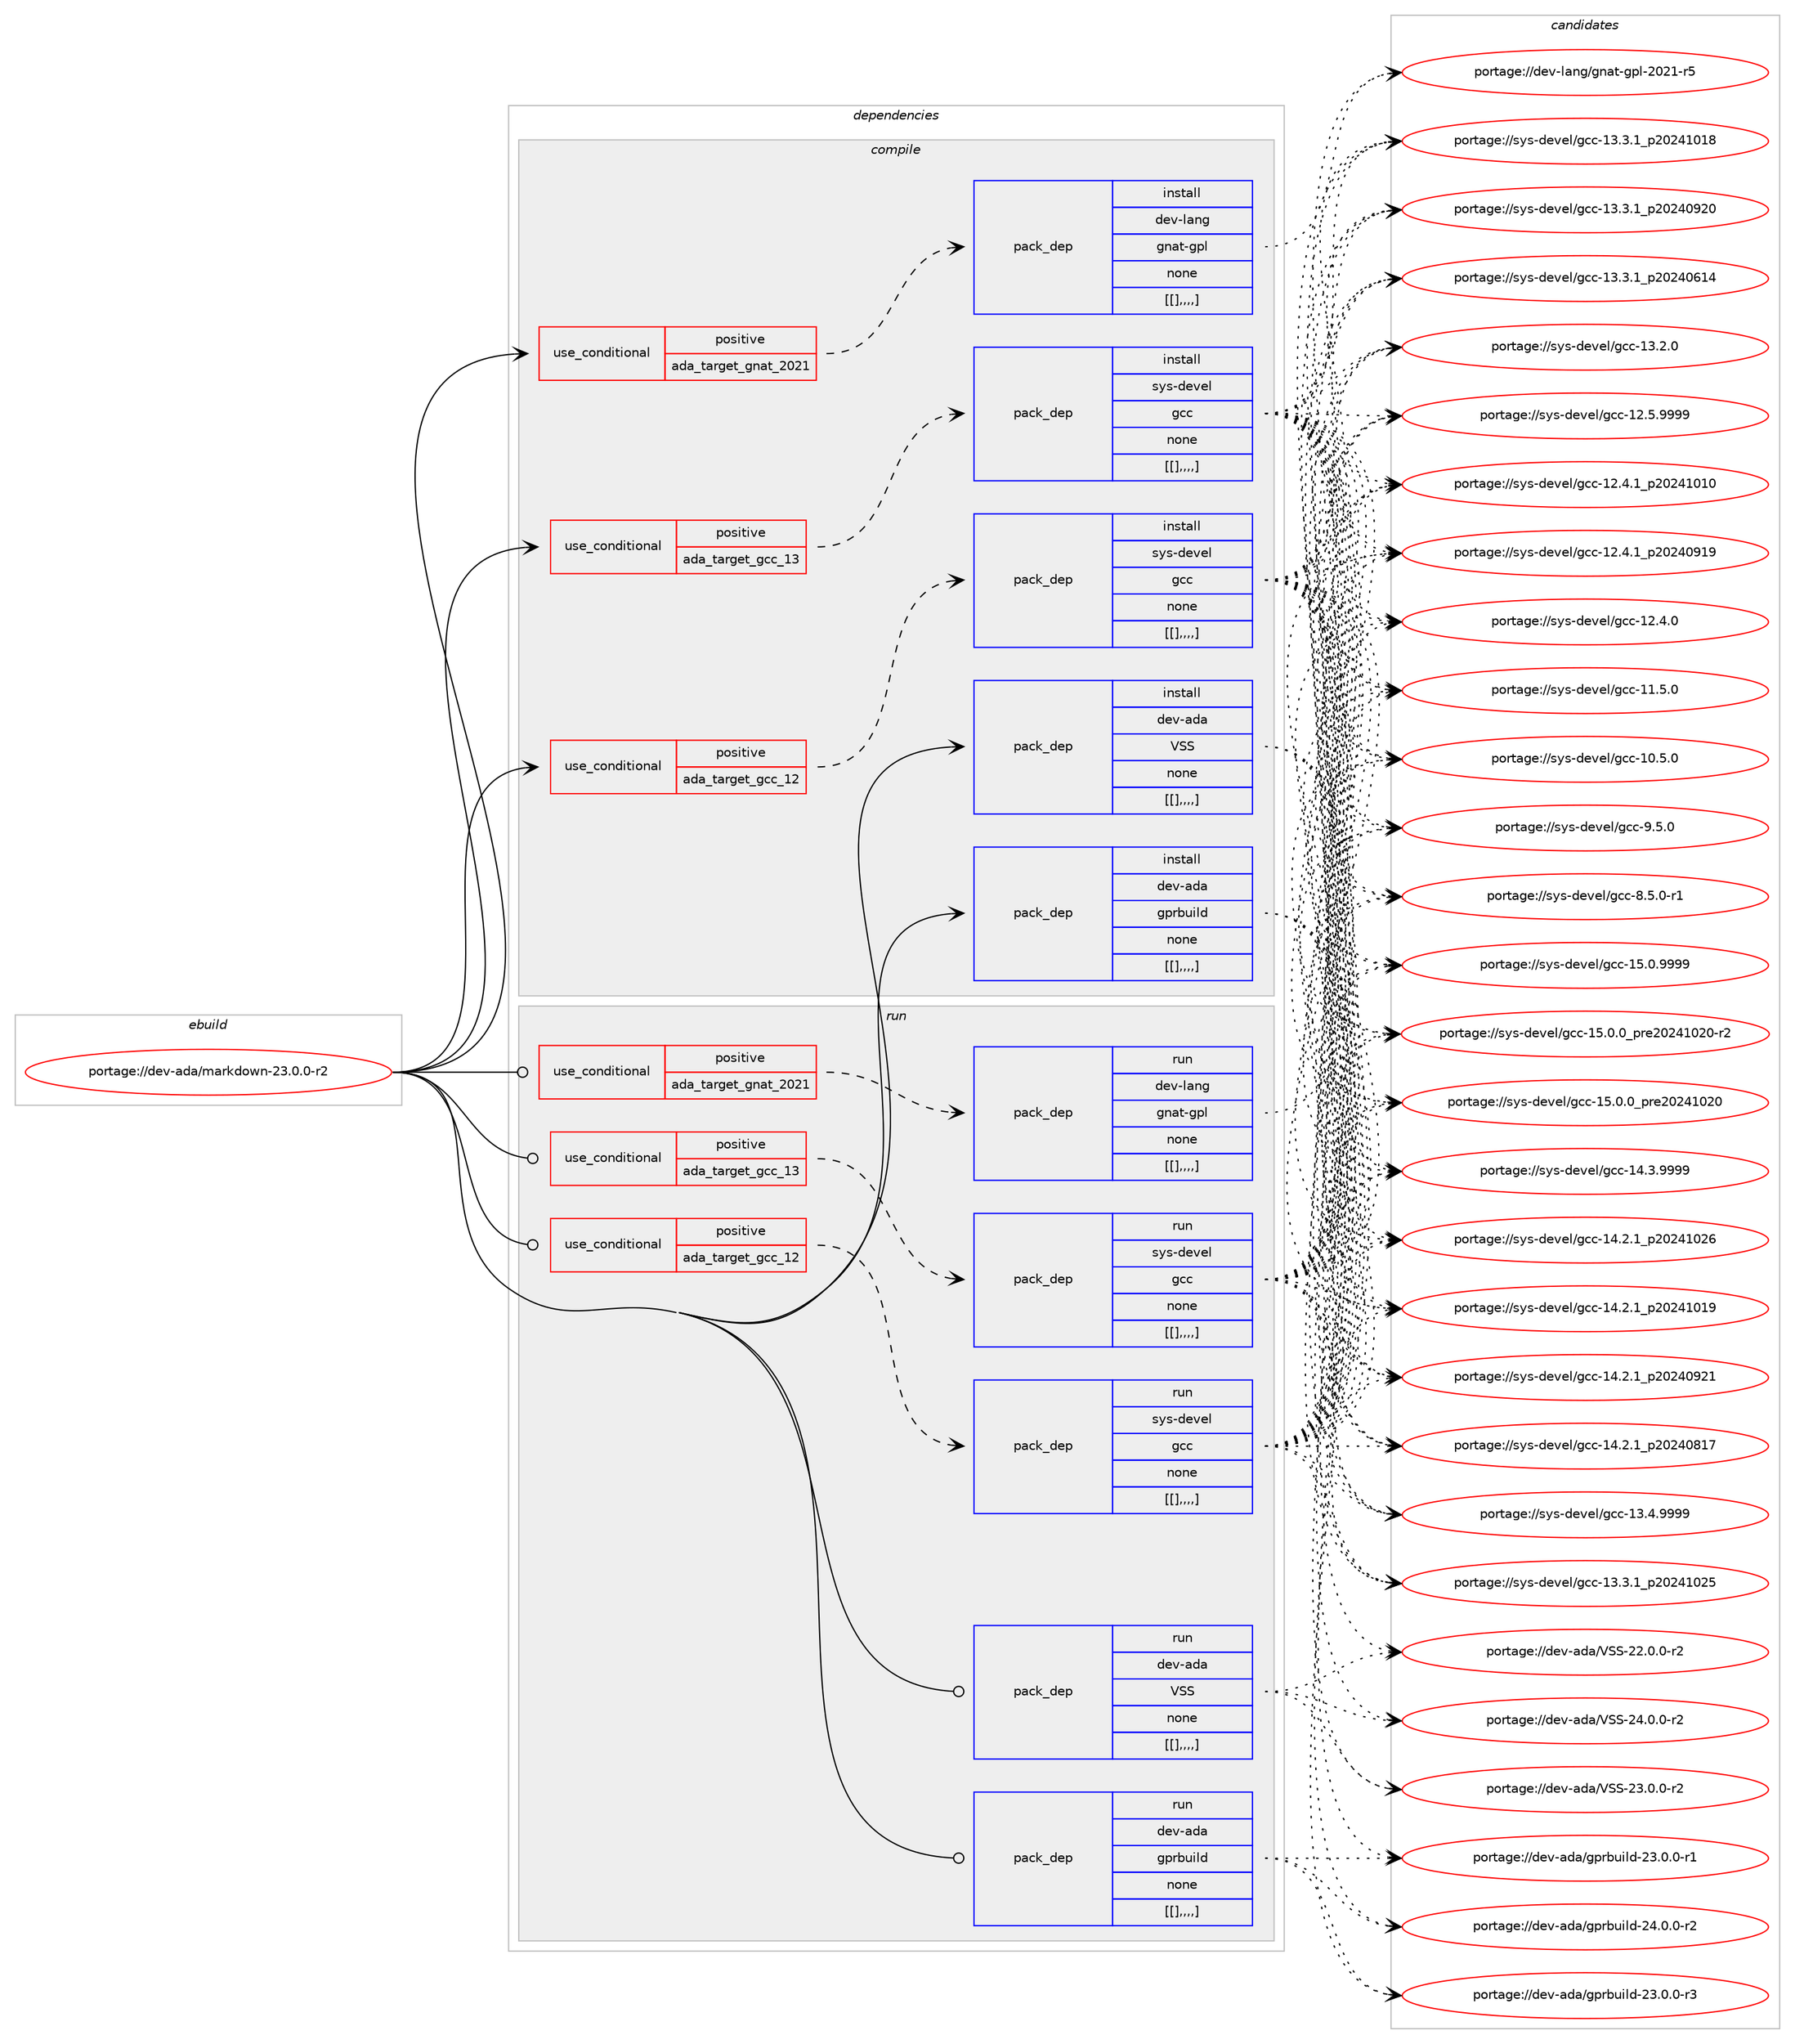 digraph prolog {

# *************
# Graph options
# *************

newrank=true;
concentrate=true;
compound=true;
graph [rankdir=LR,fontname=Helvetica,fontsize=10,ranksep=1.5];#, ranksep=2.5, nodesep=0.2];
edge  [arrowhead=vee];
node  [fontname=Helvetica,fontsize=10];

# **********
# The ebuild
# **********

subgraph cluster_leftcol {
color=gray;
label=<<i>ebuild</i>>;
id [label="portage://dev-ada/markdown-23.0.0-r2", color=red, width=4, href="../dev-ada/markdown-23.0.0-r2.svg"];
}

# ****************
# The dependencies
# ****************

subgraph cluster_midcol {
color=gray;
label=<<i>dependencies</i>>;
subgraph cluster_compile {
fillcolor="#eeeeee";
style=filled;
label=<<i>compile</i>>;
subgraph cond18093 {
dependency67193 [label=<<TABLE BORDER="0" CELLBORDER="1" CELLSPACING="0" CELLPADDING="4"><TR><TD ROWSPAN="3" CELLPADDING="10">use_conditional</TD></TR><TR><TD>positive</TD></TR><TR><TD>ada_target_gcc_12</TD></TR></TABLE>>, shape=none, color=red];
subgraph pack48119 {
dependency67214 [label=<<TABLE BORDER="0" CELLBORDER="1" CELLSPACING="0" CELLPADDING="4" WIDTH="220"><TR><TD ROWSPAN="6" CELLPADDING="30">pack_dep</TD></TR><TR><TD WIDTH="110">install</TD></TR><TR><TD>sys-devel</TD></TR><TR><TD>gcc</TD></TR><TR><TD>none</TD></TR><TR><TD>[[],,,,]</TD></TR></TABLE>>, shape=none, color=blue];
}
dependency67193:e -> dependency67214:w [weight=20,style="dashed",arrowhead="vee"];
}
id:e -> dependency67193:w [weight=20,style="solid",arrowhead="vee"];
subgraph cond18124 {
dependency67273 [label=<<TABLE BORDER="0" CELLBORDER="1" CELLSPACING="0" CELLPADDING="4"><TR><TD ROWSPAN="3" CELLPADDING="10">use_conditional</TD></TR><TR><TD>positive</TD></TR><TR><TD>ada_target_gcc_13</TD></TR></TABLE>>, shape=none, color=red];
subgraph pack48172 {
dependency67317 [label=<<TABLE BORDER="0" CELLBORDER="1" CELLSPACING="0" CELLPADDING="4" WIDTH="220"><TR><TD ROWSPAN="6" CELLPADDING="30">pack_dep</TD></TR><TR><TD WIDTH="110">install</TD></TR><TR><TD>sys-devel</TD></TR><TR><TD>gcc</TD></TR><TR><TD>none</TD></TR><TR><TD>[[],,,,]</TD></TR></TABLE>>, shape=none, color=blue];
}
dependency67273:e -> dependency67317:w [weight=20,style="dashed",arrowhead="vee"];
}
id:e -> dependency67273:w [weight=20,style="solid",arrowhead="vee"];
subgraph cond18168 {
dependency67422 [label=<<TABLE BORDER="0" CELLBORDER="1" CELLSPACING="0" CELLPADDING="4"><TR><TD ROWSPAN="3" CELLPADDING="10">use_conditional</TD></TR><TR><TD>positive</TD></TR><TR><TD>ada_target_gnat_2021</TD></TR></TABLE>>, shape=none, color=red];
subgraph pack48253 {
dependency67427 [label=<<TABLE BORDER="0" CELLBORDER="1" CELLSPACING="0" CELLPADDING="4" WIDTH="220"><TR><TD ROWSPAN="6" CELLPADDING="30">pack_dep</TD></TR><TR><TD WIDTH="110">install</TD></TR><TR><TD>dev-lang</TD></TR><TR><TD>gnat-gpl</TD></TR><TR><TD>none</TD></TR><TR><TD>[[],,,,]</TD></TR></TABLE>>, shape=none, color=blue];
}
dependency67422:e -> dependency67427:w [weight=20,style="dashed",arrowhead="vee"];
}
id:e -> dependency67422:w [weight=20,style="solid",arrowhead="vee"];
subgraph pack48258 {
dependency67434 [label=<<TABLE BORDER="0" CELLBORDER="1" CELLSPACING="0" CELLPADDING="4" WIDTH="220"><TR><TD ROWSPAN="6" CELLPADDING="30">pack_dep</TD></TR><TR><TD WIDTH="110">install</TD></TR><TR><TD>dev-ada</TD></TR><TR><TD>VSS</TD></TR><TR><TD>none</TD></TR><TR><TD>[[],,,,]</TD></TR></TABLE>>, shape=none, color=blue];
}
id:e -> dependency67434:w [weight=20,style="solid",arrowhead="vee"];
subgraph pack48315 {
dependency67507 [label=<<TABLE BORDER="0" CELLBORDER="1" CELLSPACING="0" CELLPADDING="4" WIDTH="220"><TR><TD ROWSPAN="6" CELLPADDING="30">pack_dep</TD></TR><TR><TD WIDTH="110">install</TD></TR><TR><TD>dev-ada</TD></TR><TR><TD>gprbuild</TD></TR><TR><TD>none</TD></TR><TR><TD>[[],,,,]</TD></TR></TABLE>>, shape=none, color=blue];
}
id:e -> dependency67507:w [weight=20,style="solid",arrowhead="vee"];
}
subgraph cluster_compileandrun {
fillcolor="#eeeeee";
style=filled;
label=<<i>compile and run</i>>;
}
subgraph cluster_run {
fillcolor="#eeeeee";
style=filled;
label=<<i>run</i>>;
subgraph cond18214 {
dependency67548 [label=<<TABLE BORDER="0" CELLBORDER="1" CELLSPACING="0" CELLPADDING="4"><TR><TD ROWSPAN="3" CELLPADDING="10">use_conditional</TD></TR><TR><TD>positive</TD></TR><TR><TD>ada_target_gcc_12</TD></TR></TABLE>>, shape=none, color=red];
subgraph pack48377 {
dependency67627 [label=<<TABLE BORDER="0" CELLBORDER="1" CELLSPACING="0" CELLPADDING="4" WIDTH="220"><TR><TD ROWSPAN="6" CELLPADDING="30">pack_dep</TD></TR><TR><TD WIDTH="110">run</TD></TR><TR><TD>sys-devel</TD></TR><TR><TD>gcc</TD></TR><TR><TD>none</TD></TR><TR><TD>[[],,,,]</TD></TR></TABLE>>, shape=none, color=blue];
}
dependency67548:e -> dependency67627:w [weight=20,style="dashed",arrowhead="vee"];
}
id:e -> dependency67548:w [weight=20,style="solid",arrowhead="odot"];
subgraph cond18261 {
dependency67699 [label=<<TABLE BORDER="0" CELLBORDER="1" CELLSPACING="0" CELLPADDING="4"><TR><TD ROWSPAN="3" CELLPADDING="10">use_conditional</TD></TR><TR><TD>positive</TD></TR><TR><TD>ada_target_gcc_13</TD></TR></TABLE>>, shape=none, color=red];
subgraph pack48452 {
dependency67718 [label=<<TABLE BORDER="0" CELLBORDER="1" CELLSPACING="0" CELLPADDING="4" WIDTH="220"><TR><TD ROWSPAN="6" CELLPADDING="30">pack_dep</TD></TR><TR><TD WIDTH="110">run</TD></TR><TR><TD>sys-devel</TD></TR><TR><TD>gcc</TD></TR><TR><TD>none</TD></TR><TR><TD>[[],,,,]</TD></TR></TABLE>>, shape=none, color=blue];
}
dependency67699:e -> dependency67718:w [weight=20,style="dashed",arrowhead="vee"];
}
id:e -> dependency67699:w [weight=20,style="solid",arrowhead="odot"];
subgraph cond18270 {
dependency67759 [label=<<TABLE BORDER="0" CELLBORDER="1" CELLSPACING="0" CELLPADDING="4"><TR><TD ROWSPAN="3" CELLPADDING="10">use_conditional</TD></TR><TR><TD>positive</TD></TR><TR><TD>ada_target_gnat_2021</TD></TR></TABLE>>, shape=none, color=red];
subgraph pack48495 {
dependency67808 [label=<<TABLE BORDER="0" CELLBORDER="1" CELLSPACING="0" CELLPADDING="4" WIDTH="220"><TR><TD ROWSPAN="6" CELLPADDING="30">pack_dep</TD></TR><TR><TD WIDTH="110">run</TD></TR><TR><TD>dev-lang</TD></TR><TR><TD>gnat-gpl</TD></TR><TR><TD>none</TD></TR><TR><TD>[[],,,,]</TD></TR></TABLE>>, shape=none, color=blue];
}
dependency67759:e -> dependency67808:w [weight=20,style="dashed",arrowhead="vee"];
}
id:e -> dependency67759:w [weight=20,style="solid",arrowhead="odot"];
subgraph pack48536 {
dependency67827 [label=<<TABLE BORDER="0" CELLBORDER="1" CELLSPACING="0" CELLPADDING="4" WIDTH="220"><TR><TD ROWSPAN="6" CELLPADDING="30">pack_dep</TD></TR><TR><TD WIDTH="110">run</TD></TR><TR><TD>dev-ada</TD></TR><TR><TD>VSS</TD></TR><TR><TD>none</TD></TR><TR><TD>[[],,,,]</TD></TR></TABLE>>, shape=none, color=blue];
}
id:e -> dependency67827:w [weight=20,style="solid",arrowhead="odot"];
subgraph pack48558 {
dependency67869 [label=<<TABLE BORDER="0" CELLBORDER="1" CELLSPACING="0" CELLPADDING="4" WIDTH="220"><TR><TD ROWSPAN="6" CELLPADDING="30">pack_dep</TD></TR><TR><TD WIDTH="110">run</TD></TR><TR><TD>dev-ada</TD></TR><TR><TD>gprbuild</TD></TR><TR><TD>none</TD></TR><TR><TD>[[],,,,]</TD></TR></TABLE>>, shape=none, color=blue];
}
id:e -> dependency67869:w [weight=20,style="solid",arrowhead="odot"];
}
}

# **************
# The candidates
# **************

subgraph cluster_choices {
rank=same;
color=gray;
label=<<i>candidates</i>>;

subgraph choice47338 {
color=black;
nodesep=1;
choice1151211154510010111810110847103999945495346484657575757 [label="portage://sys-devel/gcc-15.0.9999", color=red, width=4,href="../sys-devel/gcc-15.0.9999.svg"];
choice11512111545100101118101108471039999454953464846489511211410150485052494850484511450 [label="portage://sys-devel/gcc-15.0.0_pre20241020-r2", color=red, width=4,href="../sys-devel/gcc-15.0.0_pre20241020-r2.svg"];
choice1151211154510010111810110847103999945495346484648951121141015048505249485048 [label="portage://sys-devel/gcc-15.0.0_pre20241020", color=red, width=4,href="../sys-devel/gcc-15.0.0_pre20241020.svg"];
choice1151211154510010111810110847103999945495246514657575757 [label="portage://sys-devel/gcc-14.3.9999", color=red, width=4,href="../sys-devel/gcc-14.3.9999.svg"];
choice1151211154510010111810110847103999945495246504649951125048505249485054 [label="portage://sys-devel/gcc-14.2.1_p20241026", color=red, width=4,href="../sys-devel/gcc-14.2.1_p20241026.svg"];
choice1151211154510010111810110847103999945495246504649951125048505249484957 [label="portage://sys-devel/gcc-14.2.1_p20241019", color=red, width=4,href="../sys-devel/gcc-14.2.1_p20241019.svg"];
choice1151211154510010111810110847103999945495246504649951125048505248575049 [label="portage://sys-devel/gcc-14.2.1_p20240921", color=red, width=4,href="../sys-devel/gcc-14.2.1_p20240921.svg"];
choice1151211154510010111810110847103999945495246504649951125048505248564955 [label="portage://sys-devel/gcc-14.2.1_p20240817", color=red, width=4,href="../sys-devel/gcc-14.2.1_p20240817.svg"];
choice1151211154510010111810110847103999945495146524657575757 [label="portage://sys-devel/gcc-13.4.9999", color=red, width=4,href="../sys-devel/gcc-13.4.9999.svg"];
choice1151211154510010111810110847103999945495146514649951125048505249485053 [label="portage://sys-devel/gcc-13.3.1_p20241025", color=red, width=4,href="../sys-devel/gcc-13.3.1_p20241025.svg"];
choice1151211154510010111810110847103999945495146514649951125048505249484956 [label="portage://sys-devel/gcc-13.3.1_p20241018", color=red, width=4,href="../sys-devel/gcc-13.3.1_p20241018.svg"];
choice1151211154510010111810110847103999945495146514649951125048505248575048 [label="portage://sys-devel/gcc-13.3.1_p20240920", color=red, width=4,href="../sys-devel/gcc-13.3.1_p20240920.svg"];
choice1151211154510010111810110847103999945495146514649951125048505248544952 [label="portage://sys-devel/gcc-13.3.1_p20240614", color=red, width=4,href="../sys-devel/gcc-13.3.1_p20240614.svg"];
choice1151211154510010111810110847103999945495146504648 [label="portage://sys-devel/gcc-13.2.0", color=red, width=4,href="../sys-devel/gcc-13.2.0.svg"];
choice1151211154510010111810110847103999945495046534657575757 [label="portage://sys-devel/gcc-12.5.9999", color=red, width=4,href="../sys-devel/gcc-12.5.9999.svg"];
choice1151211154510010111810110847103999945495046524649951125048505249484948 [label="portage://sys-devel/gcc-12.4.1_p20241010", color=red, width=4,href="../sys-devel/gcc-12.4.1_p20241010.svg"];
choice1151211154510010111810110847103999945495046524649951125048505248574957 [label="portage://sys-devel/gcc-12.4.1_p20240919", color=red, width=4,href="../sys-devel/gcc-12.4.1_p20240919.svg"];
choice1151211154510010111810110847103999945495046524648 [label="portage://sys-devel/gcc-12.4.0", color=red, width=4,href="../sys-devel/gcc-12.4.0.svg"];
choice1151211154510010111810110847103999945494946534648 [label="portage://sys-devel/gcc-11.5.0", color=red, width=4,href="../sys-devel/gcc-11.5.0.svg"];
choice1151211154510010111810110847103999945494846534648 [label="portage://sys-devel/gcc-10.5.0", color=red, width=4,href="../sys-devel/gcc-10.5.0.svg"];
choice11512111545100101118101108471039999455746534648 [label="portage://sys-devel/gcc-9.5.0", color=red, width=4,href="../sys-devel/gcc-9.5.0.svg"];
choice115121115451001011181011084710399994556465346484511449 [label="portage://sys-devel/gcc-8.5.0-r1", color=red, width=4,href="../sys-devel/gcc-8.5.0-r1.svg"];
dependency67214:e -> choice1151211154510010111810110847103999945495346484657575757:w [style=dotted,weight="100"];
dependency67214:e -> choice11512111545100101118101108471039999454953464846489511211410150485052494850484511450:w [style=dotted,weight="100"];
dependency67214:e -> choice1151211154510010111810110847103999945495346484648951121141015048505249485048:w [style=dotted,weight="100"];
dependency67214:e -> choice1151211154510010111810110847103999945495246514657575757:w [style=dotted,weight="100"];
dependency67214:e -> choice1151211154510010111810110847103999945495246504649951125048505249485054:w [style=dotted,weight="100"];
dependency67214:e -> choice1151211154510010111810110847103999945495246504649951125048505249484957:w [style=dotted,weight="100"];
dependency67214:e -> choice1151211154510010111810110847103999945495246504649951125048505248575049:w [style=dotted,weight="100"];
dependency67214:e -> choice1151211154510010111810110847103999945495246504649951125048505248564955:w [style=dotted,weight="100"];
dependency67214:e -> choice1151211154510010111810110847103999945495146524657575757:w [style=dotted,weight="100"];
dependency67214:e -> choice1151211154510010111810110847103999945495146514649951125048505249485053:w [style=dotted,weight="100"];
dependency67214:e -> choice1151211154510010111810110847103999945495146514649951125048505249484956:w [style=dotted,weight="100"];
dependency67214:e -> choice1151211154510010111810110847103999945495146514649951125048505248575048:w [style=dotted,weight="100"];
dependency67214:e -> choice1151211154510010111810110847103999945495146514649951125048505248544952:w [style=dotted,weight="100"];
dependency67214:e -> choice1151211154510010111810110847103999945495146504648:w [style=dotted,weight="100"];
dependency67214:e -> choice1151211154510010111810110847103999945495046534657575757:w [style=dotted,weight="100"];
dependency67214:e -> choice1151211154510010111810110847103999945495046524649951125048505249484948:w [style=dotted,weight="100"];
dependency67214:e -> choice1151211154510010111810110847103999945495046524649951125048505248574957:w [style=dotted,weight="100"];
dependency67214:e -> choice1151211154510010111810110847103999945495046524648:w [style=dotted,weight="100"];
dependency67214:e -> choice1151211154510010111810110847103999945494946534648:w [style=dotted,weight="100"];
dependency67214:e -> choice1151211154510010111810110847103999945494846534648:w [style=dotted,weight="100"];
dependency67214:e -> choice11512111545100101118101108471039999455746534648:w [style=dotted,weight="100"];
dependency67214:e -> choice115121115451001011181011084710399994556465346484511449:w [style=dotted,weight="100"];
}
subgraph choice47370 {
color=black;
nodesep=1;
choice1151211154510010111810110847103999945495346484657575757 [label="portage://sys-devel/gcc-15.0.9999", color=red, width=4,href="../sys-devel/gcc-15.0.9999.svg"];
choice11512111545100101118101108471039999454953464846489511211410150485052494850484511450 [label="portage://sys-devel/gcc-15.0.0_pre20241020-r2", color=red, width=4,href="../sys-devel/gcc-15.0.0_pre20241020-r2.svg"];
choice1151211154510010111810110847103999945495346484648951121141015048505249485048 [label="portage://sys-devel/gcc-15.0.0_pre20241020", color=red, width=4,href="../sys-devel/gcc-15.0.0_pre20241020.svg"];
choice1151211154510010111810110847103999945495246514657575757 [label="portage://sys-devel/gcc-14.3.9999", color=red, width=4,href="../sys-devel/gcc-14.3.9999.svg"];
choice1151211154510010111810110847103999945495246504649951125048505249485054 [label="portage://sys-devel/gcc-14.2.1_p20241026", color=red, width=4,href="../sys-devel/gcc-14.2.1_p20241026.svg"];
choice1151211154510010111810110847103999945495246504649951125048505249484957 [label="portage://sys-devel/gcc-14.2.1_p20241019", color=red, width=4,href="../sys-devel/gcc-14.2.1_p20241019.svg"];
choice1151211154510010111810110847103999945495246504649951125048505248575049 [label="portage://sys-devel/gcc-14.2.1_p20240921", color=red, width=4,href="../sys-devel/gcc-14.2.1_p20240921.svg"];
choice1151211154510010111810110847103999945495246504649951125048505248564955 [label="portage://sys-devel/gcc-14.2.1_p20240817", color=red, width=4,href="../sys-devel/gcc-14.2.1_p20240817.svg"];
choice1151211154510010111810110847103999945495146524657575757 [label="portage://sys-devel/gcc-13.4.9999", color=red, width=4,href="../sys-devel/gcc-13.4.9999.svg"];
choice1151211154510010111810110847103999945495146514649951125048505249485053 [label="portage://sys-devel/gcc-13.3.1_p20241025", color=red, width=4,href="../sys-devel/gcc-13.3.1_p20241025.svg"];
choice1151211154510010111810110847103999945495146514649951125048505249484956 [label="portage://sys-devel/gcc-13.3.1_p20241018", color=red, width=4,href="../sys-devel/gcc-13.3.1_p20241018.svg"];
choice1151211154510010111810110847103999945495146514649951125048505248575048 [label="portage://sys-devel/gcc-13.3.1_p20240920", color=red, width=4,href="../sys-devel/gcc-13.3.1_p20240920.svg"];
choice1151211154510010111810110847103999945495146514649951125048505248544952 [label="portage://sys-devel/gcc-13.3.1_p20240614", color=red, width=4,href="../sys-devel/gcc-13.3.1_p20240614.svg"];
choice1151211154510010111810110847103999945495146504648 [label="portage://sys-devel/gcc-13.2.0", color=red, width=4,href="../sys-devel/gcc-13.2.0.svg"];
choice1151211154510010111810110847103999945495046534657575757 [label="portage://sys-devel/gcc-12.5.9999", color=red, width=4,href="../sys-devel/gcc-12.5.9999.svg"];
choice1151211154510010111810110847103999945495046524649951125048505249484948 [label="portage://sys-devel/gcc-12.4.1_p20241010", color=red, width=4,href="../sys-devel/gcc-12.4.1_p20241010.svg"];
choice1151211154510010111810110847103999945495046524649951125048505248574957 [label="portage://sys-devel/gcc-12.4.1_p20240919", color=red, width=4,href="../sys-devel/gcc-12.4.1_p20240919.svg"];
choice1151211154510010111810110847103999945495046524648 [label="portage://sys-devel/gcc-12.4.0", color=red, width=4,href="../sys-devel/gcc-12.4.0.svg"];
choice1151211154510010111810110847103999945494946534648 [label="portage://sys-devel/gcc-11.5.0", color=red, width=4,href="../sys-devel/gcc-11.5.0.svg"];
choice1151211154510010111810110847103999945494846534648 [label="portage://sys-devel/gcc-10.5.0", color=red, width=4,href="../sys-devel/gcc-10.5.0.svg"];
choice11512111545100101118101108471039999455746534648 [label="portage://sys-devel/gcc-9.5.0", color=red, width=4,href="../sys-devel/gcc-9.5.0.svg"];
choice115121115451001011181011084710399994556465346484511449 [label="portage://sys-devel/gcc-8.5.0-r1", color=red, width=4,href="../sys-devel/gcc-8.5.0-r1.svg"];
dependency67317:e -> choice1151211154510010111810110847103999945495346484657575757:w [style=dotted,weight="100"];
dependency67317:e -> choice11512111545100101118101108471039999454953464846489511211410150485052494850484511450:w [style=dotted,weight="100"];
dependency67317:e -> choice1151211154510010111810110847103999945495346484648951121141015048505249485048:w [style=dotted,weight="100"];
dependency67317:e -> choice1151211154510010111810110847103999945495246514657575757:w [style=dotted,weight="100"];
dependency67317:e -> choice1151211154510010111810110847103999945495246504649951125048505249485054:w [style=dotted,weight="100"];
dependency67317:e -> choice1151211154510010111810110847103999945495246504649951125048505249484957:w [style=dotted,weight="100"];
dependency67317:e -> choice1151211154510010111810110847103999945495246504649951125048505248575049:w [style=dotted,weight="100"];
dependency67317:e -> choice1151211154510010111810110847103999945495246504649951125048505248564955:w [style=dotted,weight="100"];
dependency67317:e -> choice1151211154510010111810110847103999945495146524657575757:w [style=dotted,weight="100"];
dependency67317:e -> choice1151211154510010111810110847103999945495146514649951125048505249485053:w [style=dotted,weight="100"];
dependency67317:e -> choice1151211154510010111810110847103999945495146514649951125048505249484956:w [style=dotted,weight="100"];
dependency67317:e -> choice1151211154510010111810110847103999945495146514649951125048505248575048:w [style=dotted,weight="100"];
dependency67317:e -> choice1151211154510010111810110847103999945495146514649951125048505248544952:w [style=dotted,weight="100"];
dependency67317:e -> choice1151211154510010111810110847103999945495146504648:w [style=dotted,weight="100"];
dependency67317:e -> choice1151211154510010111810110847103999945495046534657575757:w [style=dotted,weight="100"];
dependency67317:e -> choice1151211154510010111810110847103999945495046524649951125048505249484948:w [style=dotted,weight="100"];
dependency67317:e -> choice1151211154510010111810110847103999945495046524649951125048505248574957:w [style=dotted,weight="100"];
dependency67317:e -> choice1151211154510010111810110847103999945495046524648:w [style=dotted,weight="100"];
dependency67317:e -> choice1151211154510010111810110847103999945494946534648:w [style=dotted,weight="100"];
dependency67317:e -> choice1151211154510010111810110847103999945494846534648:w [style=dotted,weight="100"];
dependency67317:e -> choice11512111545100101118101108471039999455746534648:w [style=dotted,weight="100"];
dependency67317:e -> choice115121115451001011181011084710399994556465346484511449:w [style=dotted,weight="100"];
}
subgraph choice47445 {
color=black;
nodesep=1;
choice100101118451089711010347103110971164510311210845504850494511453 [label="portage://dev-lang/gnat-gpl-2021-r5", color=red, width=4,href="../dev-lang/gnat-gpl-2021-r5.svg"];
dependency67427:e -> choice100101118451089711010347103110971164510311210845504850494511453:w [style=dotted,weight="100"];
}
subgraph choice47448 {
color=black;
nodesep=1;
choice10010111845971009747868383455052464846484511450 [label="portage://dev-ada/VSS-24.0.0-r2", color=red, width=4,href="../dev-ada/VSS-24.0.0-r2.svg"];
choice10010111845971009747868383455051464846484511450 [label="portage://dev-ada/VSS-23.0.0-r2", color=red, width=4,href="../dev-ada/VSS-23.0.0-r2.svg"];
choice10010111845971009747868383455050464846484511450 [label="portage://dev-ada/VSS-22.0.0-r2", color=red, width=4,href="../dev-ada/VSS-22.0.0-r2.svg"];
dependency67434:e -> choice10010111845971009747868383455052464846484511450:w [style=dotted,weight="100"];
dependency67434:e -> choice10010111845971009747868383455051464846484511450:w [style=dotted,weight="100"];
dependency67434:e -> choice10010111845971009747868383455050464846484511450:w [style=dotted,weight="100"];
}
subgraph choice47463 {
color=black;
nodesep=1;
choice1001011184597100974710311211498117105108100455052464846484511450 [label="portage://dev-ada/gprbuild-24.0.0-r2", color=red, width=4,href="../dev-ada/gprbuild-24.0.0-r2.svg"];
choice1001011184597100974710311211498117105108100455051464846484511451 [label="portage://dev-ada/gprbuild-23.0.0-r3", color=red, width=4,href="../dev-ada/gprbuild-23.0.0-r3.svg"];
choice1001011184597100974710311211498117105108100455051464846484511449 [label="portage://dev-ada/gprbuild-23.0.0-r1", color=red, width=4,href="../dev-ada/gprbuild-23.0.0-r1.svg"];
dependency67507:e -> choice1001011184597100974710311211498117105108100455052464846484511450:w [style=dotted,weight="100"];
dependency67507:e -> choice1001011184597100974710311211498117105108100455051464846484511451:w [style=dotted,weight="100"];
dependency67507:e -> choice1001011184597100974710311211498117105108100455051464846484511449:w [style=dotted,weight="100"];
}
subgraph choice47483 {
color=black;
nodesep=1;
choice1151211154510010111810110847103999945495346484657575757 [label="portage://sys-devel/gcc-15.0.9999", color=red, width=4,href="../sys-devel/gcc-15.0.9999.svg"];
choice11512111545100101118101108471039999454953464846489511211410150485052494850484511450 [label="portage://sys-devel/gcc-15.0.0_pre20241020-r2", color=red, width=4,href="../sys-devel/gcc-15.0.0_pre20241020-r2.svg"];
choice1151211154510010111810110847103999945495346484648951121141015048505249485048 [label="portage://sys-devel/gcc-15.0.0_pre20241020", color=red, width=4,href="../sys-devel/gcc-15.0.0_pre20241020.svg"];
choice1151211154510010111810110847103999945495246514657575757 [label="portage://sys-devel/gcc-14.3.9999", color=red, width=4,href="../sys-devel/gcc-14.3.9999.svg"];
choice1151211154510010111810110847103999945495246504649951125048505249485054 [label="portage://sys-devel/gcc-14.2.1_p20241026", color=red, width=4,href="../sys-devel/gcc-14.2.1_p20241026.svg"];
choice1151211154510010111810110847103999945495246504649951125048505249484957 [label="portage://sys-devel/gcc-14.2.1_p20241019", color=red, width=4,href="../sys-devel/gcc-14.2.1_p20241019.svg"];
choice1151211154510010111810110847103999945495246504649951125048505248575049 [label="portage://sys-devel/gcc-14.2.1_p20240921", color=red, width=4,href="../sys-devel/gcc-14.2.1_p20240921.svg"];
choice1151211154510010111810110847103999945495246504649951125048505248564955 [label="portage://sys-devel/gcc-14.2.1_p20240817", color=red, width=4,href="../sys-devel/gcc-14.2.1_p20240817.svg"];
choice1151211154510010111810110847103999945495146524657575757 [label="portage://sys-devel/gcc-13.4.9999", color=red, width=4,href="../sys-devel/gcc-13.4.9999.svg"];
choice1151211154510010111810110847103999945495146514649951125048505249485053 [label="portage://sys-devel/gcc-13.3.1_p20241025", color=red, width=4,href="../sys-devel/gcc-13.3.1_p20241025.svg"];
choice1151211154510010111810110847103999945495146514649951125048505249484956 [label="portage://sys-devel/gcc-13.3.1_p20241018", color=red, width=4,href="../sys-devel/gcc-13.3.1_p20241018.svg"];
choice1151211154510010111810110847103999945495146514649951125048505248575048 [label="portage://sys-devel/gcc-13.3.1_p20240920", color=red, width=4,href="../sys-devel/gcc-13.3.1_p20240920.svg"];
choice1151211154510010111810110847103999945495146514649951125048505248544952 [label="portage://sys-devel/gcc-13.3.1_p20240614", color=red, width=4,href="../sys-devel/gcc-13.3.1_p20240614.svg"];
choice1151211154510010111810110847103999945495146504648 [label="portage://sys-devel/gcc-13.2.0", color=red, width=4,href="../sys-devel/gcc-13.2.0.svg"];
choice1151211154510010111810110847103999945495046534657575757 [label="portage://sys-devel/gcc-12.5.9999", color=red, width=4,href="../sys-devel/gcc-12.5.9999.svg"];
choice1151211154510010111810110847103999945495046524649951125048505249484948 [label="portage://sys-devel/gcc-12.4.1_p20241010", color=red, width=4,href="../sys-devel/gcc-12.4.1_p20241010.svg"];
choice1151211154510010111810110847103999945495046524649951125048505248574957 [label="portage://sys-devel/gcc-12.4.1_p20240919", color=red, width=4,href="../sys-devel/gcc-12.4.1_p20240919.svg"];
choice1151211154510010111810110847103999945495046524648 [label="portage://sys-devel/gcc-12.4.0", color=red, width=4,href="../sys-devel/gcc-12.4.0.svg"];
choice1151211154510010111810110847103999945494946534648 [label="portage://sys-devel/gcc-11.5.0", color=red, width=4,href="../sys-devel/gcc-11.5.0.svg"];
choice1151211154510010111810110847103999945494846534648 [label="portage://sys-devel/gcc-10.5.0", color=red, width=4,href="../sys-devel/gcc-10.5.0.svg"];
choice11512111545100101118101108471039999455746534648 [label="portage://sys-devel/gcc-9.5.0", color=red, width=4,href="../sys-devel/gcc-9.5.0.svg"];
choice115121115451001011181011084710399994556465346484511449 [label="portage://sys-devel/gcc-8.5.0-r1", color=red, width=4,href="../sys-devel/gcc-8.5.0-r1.svg"];
dependency67627:e -> choice1151211154510010111810110847103999945495346484657575757:w [style=dotted,weight="100"];
dependency67627:e -> choice11512111545100101118101108471039999454953464846489511211410150485052494850484511450:w [style=dotted,weight="100"];
dependency67627:e -> choice1151211154510010111810110847103999945495346484648951121141015048505249485048:w [style=dotted,weight="100"];
dependency67627:e -> choice1151211154510010111810110847103999945495246514657575757:w [style=dotted,weight="100"];
dependency67627:e -> choice1151211154510010111810110847103999945495246504649951125048505249485054:w [style=dotted,weight="100"];
dependency67627:e -> choice1151211154510010111810110847103999945495246504649951125048505249484957:w [style=dotted,weight="100"];
dependency67627:e -> choice1151211154510010111810110847103999945495246504649951125048505248575049:w [style=dotted,weight="100"];
dependency67627:e -> choice1151211154510010111810110847103999945495246504649951125048505248564955:w [style=dotted,weight="100"];
dependency67627:e -> choice1151211154510010111810110847103999945495146524657575757:w [style=dotted,weight="100"];
dependency67627:e -> choice1151211154510010111810110847103999945495146514649951125048505249485053:w [style=dotted,weight="100"];
dependency67627:e -> choice1151211154510010111810110847103999945495146514649951125048505249484956:w [style=dotted,weight="100"];
dependency67627:e -> choice1151211154510010111810110847103999945495146514649951125048505248575048:w [style=dotted,weight="100"];
dependency67627:e -> choice1151211154510010111810110847103999945495146514649951125048505248544952:w [style=dotted,weight="100"];
dependency67627:e -> choice1151211154510010111810110847103999945495146504648:w [style=dotted,weight="100"];
dependency67627:e -> choice1151211154510010111810110847103999945495046534657575757:w [style=dotted,weight="100"];
dependency67627:e -> choice1151211154510010111810110847103999945495046524649951125048505249484948:w [style=dotted,weight="100"];
dependency67627:e -> choice1151211154510010111810110847103999945495046524649951125048505248574957:w [style=dotted,weight="100"];
dependency67627:e -> choice1151211154510010111810110847103999945495046524648:w [style=dotted,weight="100"];
dependency67627:e -> choice1151211154510010111810110847103999945494946534648:w [style=dotted,weight="100"];
dependency67627:e -> choice1151211154510010111810110847103999945494846534648:w [style=dotted,weight="100"];
dependency67627:e -> choice11512111545100101118101108471039999455746534648:w [style=dotted,weight="100"];
dependency67627:e -> choice115121115451001011181011084710399994556465346484511449:w [style=dotted,weight="100"];
}
subgraph choice47519 {
color=black;
nodesep=1;
choice1151211154510010111810110847103999945495346484657575757 [label="portage://sys-devel/gcc-15.0.9999", color=red, width=4,href="../sys-devel/gcc-15.0.9999.svg"];
choice11512111545100101118101108471039999454953464846489511211410150485052494850484511450 [label="portage://sys-devel/gcc-15.0.0_pre20241020-r2", color=red, width=4,href="../sys-devel/gcc-15.0.0_pre20241020-r2.svg"];
choice1151211154510010111810110847103999945495346484648951121141015048505249485048 [label="portage://sys-devel/gcc-15.0.0_pre20241020", color=red, width=4,href="../sys-devel/gcc-15.0.0_pre20241020.svg"];
choice1151211154510010111810110847103999945495246514657575757 [label="portage://sys-devel/gcc-14.3.9999", color=red, width=4,href="../sys-devel/gcc-14.3.9999.svg"];
choice1151211154510010111810110847103999945495246504649951125048505249485054 [label="portage://sys-devel/gcc-14.2.1_p20241026", color=red, width=4,href="../sys-devel/gcc-14.2.1_p20241026.svg"];
choice1151211154510010111810110847103999945495246504649951125048505249484957 [label="portage://sys-devel/gcc-14.2.1_p20241019", color=red, width=4,href="../sys-devel/gcc-14.2.1_p20241019.svg"];
choice1151211154510010111810110847103999945495246504649951125048505248575049 [label="portage://sys-devel/gcc-14.2.1_p20240921", color=red, width=4,href="../sys-devel/gcc-14.2.1_p20240921.svg"];
choice1151211154510010111810110847103999945495246504649951125048505248564955 [label="portage://sys-devel/gcc-14.2.1_p20240817", color=red, width=4,href="../sys-devel/gcc-14.2.1_p20240817.svg"];
choice1151211154510010111810110847103999945495146524657575757 [label="portage://sys-devel/gcc-13.4.9999", color=red, width=4,href="../sys-devel/gcc-13.4.9999.svg"];
choice1151211154510010111810110847103999945495146514649951125048505249485053 [label="portage://sys-devel/gcc-13.3.1_p20241025", color=red, width=4,href="../sys-devel/gcc-13.3.1_p20241025.svg"];
choice1151211154510010111810110847103999945495146514649951125048505249484956 [label="portage://sys-devel/gcc-13.3.1_p20241018", color=red, width=4,href="../sys-devel/gcc-13.3.1_p20241018.svg"];
choice1151211154510010111810110847103999945495146514649951125048505248575048 [label="portage://sys-devel/gcc-13.3.1_p20240920", color=red, width=4,href="../sys-devel/gcc-13.3.1_p20240920.svg"];
choice1151211154510010111810110847103999945495146514649951125048505248544952 [label="portage://sys-devel/gcc-13.3.1_p20240614", color=red, width=4,href="../sys-devel/gcc-13.3.1_p20240614.svg"];
choice1151211154510010111810110847103999945495146504648 [label="portage://sys-devel/gcc-13.2.0", color=red, width=4,href="../sys-devel/gcc-13.2.0.svg"];
choice1151211154510010111810110847103999945495046534657575757 [label="portage://sys-devel/gcc-12.5.9999", color=red, width=4,href="../sys-devel/gcc-12.5.9999.svg"];
choice1151211154510010111810110847103999945495046524649951125048505249484948 [label="portage://sys-devel/gcc-12.4.1_p20241010", color=red, width=4,href="../sys-devel/gcc-12.4.1_p20241010.svg"];
choice1151211154510010111810110847103999945495046524649951125048505248574957 [label="portage://sys-devel/gcc-12.4.1_p20240919", color=red, width=4,href="../sys-devel/gcc-12.4.1_p20240919.svg"];
choice1151211154510010111810110847103999945495046524648 [label="portage://sys-devel/gcc-12.4.0", color=red, width=4,href="../sys-devel/gcc-12.4.0.svg"];
choice1151211154510010111810110847103999945494946534648 [label="portage://sys-devel/gcc-11.5.0", color=red, width=4,href="../sys-devel/gcc-11.5.0.svg"];
choice1151211154510010111810110847103999945494846534648 [label="portage://sys-devel/gcc-10.5.0", color=red, width=4,href="../sys-devel/gcc-10.5.0.svg"];
choice11512111545100101118101108471039999455746534648 [label="portage://sys-devel/gcc-9.5.0", color=red, width=4,href="../sys-devel/gcc-9.5.0.svg"];
choice115121115451001011181011084710399994556465346484511449 [label="portage://sys-devel/gcc-8.5.0-r1", color=red, width=4,href="../sys-devel/gcc-8.5.0-r1.svg"];
dependency67718:e -> choice1151211154510010111810110847103999945495346484657575757:w [style=dotted,weight="100"];
dependency67718:e -> choice11512111545100101118101108471039999454953464846489511211410150485052494850484511450:w [style=dotted,weight="100"];
dependency67718:e -> choice1151211154510010111810110847103999945495346484648951121141015048505249485048:w [style=dotted,weight="100"];
dependency67718:e -> choice1151211154510010111810110847103999945495246514657575757:w [style=dotted,weight="100"];
dependency67718:e -> choice1151211154510010111810110847103999945495246504649951125048505249485054:w [style=dotted,weight="100"];
dependency67718:e -> choice1151211154510010111810110847103999945495246504649951125048505249484957:w [style=dotted,weight="100"];
dependency67718:e -> choice1151211154510010111810110847103999945495246504649951125048505248575049:w [style=dotted,weight="100"];
dependency67718:e -> choice1151211154510010111810110847103999945495246504649951125048505248564955:w [style=dotted,weight="100"];
dependency67718:e -> choice1151211154510010111810110847103999945495146524657575757:w [style=dotted,weight="100"];
dependency67718:e -> choice1151211154510010111810110847103999945495146514649951125048505249485053:w [style=dotted,weight="100"];
dependency67718:e -> choice1151211154510010111810110847103999945495146514649951125048505249484956:w [style=dotted,weight="100"];
dependency67718:e -> choice1151211154510010111810110847103999945495146514649951125048505248575048:w [style=dotted,weight="100"];
dependency67718:e -> choice1151211154510010111810110847103999945495146514649951125048505248544952:w [style=dotted,weight="100"];
dependency67718:e -> choice1151211154510010111810110847103999945495146504648:w [style=dotted,weight="100"];
dependency67718:e -> choice1151211154510010111810110847103999945495046534657575757:w [style=dotted,weight="100"];
dependency67718:e -> choice1151211154510010111810110847103999945495046524649951125048505249484948:w [style=dotted,weight="100"];
dependency67718:e -> choice1151211154510010111810110847103999945495046524649951125048505248574957:w [style=dotted,weight="100"];
dependency67718:e -> choice1151211154510010111810110847103999945495046524648:w [style=dotted,weight="100"];
dependency67718:e -> choice1151211154510010111810110847103999945494946534648:w [style=dotted,weight="100"];
dependency67718:e -> choice1151211154510010111810110847103999945494846534648:w [style=dotted,weight="100"];
dependency67718:e -> choice11512111545100101118101108471039999455746534648:w [style=dotted,weight="100"];
dependency67718:e -> choice115121115451001011181011084710399994556465346484511449:w [style=dotted,weight="100"];
}
subgraph choice47600 {
color=black;
nodesep=1;
choice100101118451089711010347103110971164510311210845504850494511453 [label="portage://dev-lang/gnat-gpl-2021-r5", color=red, width=4,href="../dev-lang/gnat-gpl-2021-r5.svg"];
dependency67808:e -> choice100101118451089711010347103110971164510311210845504850494511453:w [style=dotted,weight="100"];
}
subgraph choice47636 {
color=black;
nodesep=1;
choice10010111845971009747868383455052464846484511450 [label="portage://dev-ada/VSS-24.0.0-r2", color=red, width=4,href="../dev-ada/VSS-24.0.0-r2.svg"];
choice10010111845971009747868383455051464846484511450 [label="portage://dev-ada/VSS-23.0.0-r2", color=red, width=4,href="../dev-ada/VSS-23.0.0-r2.svg"];
choice10010111845971009747868383455050464846484511450 [label="portage://dev-ada/VSS-22.0.0-r2", color=red, width=4,href="../dev-ada/VSS-22.0.0-r2.svg"];
dependency67827:e -> choice10010111845971009747868383455052464846484511450:w [style=dotted,weight="100"];
dependency67827:e -> choice10010111845971009747868383455051464846484511450:w [style=dotted,weight="100"];
dependency67827:e -> choice10010111845971009747868383455050464846484511450:w [style=dotted,weight="100"];
}
subgraph choice47644 {
color=black;
nodesep=1;
choice1001011184597100974710311211498117105108100455052464846484511450 [label="portage://dev-ada/gprbuild-24.0.0-r2", color=red, width=4,href="../dev-ada/gprbuild-24.0.0-r2.svg"];
choice1001011184597100974710311211498117105108100455051464846484511451 [label="portage://dev-ada/gprbuild-23.0.0-r3", color=red, width=4,href="../dev-ada/gprbuild-23.0.0-r3.svg"];
choice1001011184597100974710311211498117105108100455051464846484511449 [label="portage://dev-ada/gprbuild-23.0.0-r1", color=red, width=4,href="../dev-ada/gprbuild-23.0.0-r1.svg"];
dependency67869:e -> choice1001011184597100974710311211498117105108100455052464846484511450:w [style=dotted,weight="100"];
dependency67869:e -> choice1001011184597100974710311211498117105108100455051464846484511451:w [style=dotted,weight="100"];
dependency67869:e -> choice1001011184597100974710311211498117105108100455051464846484511449:w [style=dotted,weight="100"];
}
}

}
